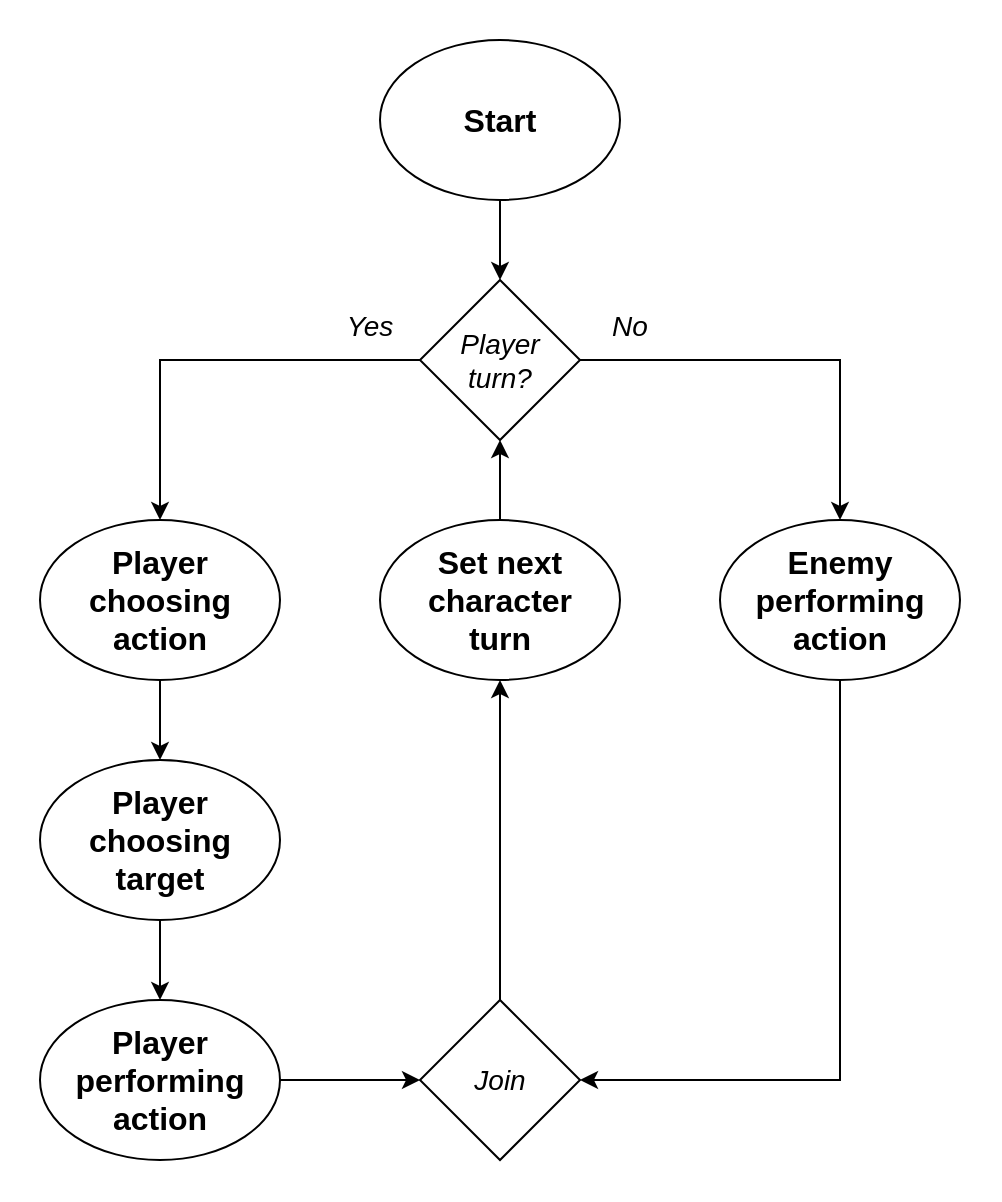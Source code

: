 <mxfile version="24.2.5" type="device">
  <diagram name="Strona-1" id="WV5fY4qdba5NKR6JygI2">
    <mxGraphModel dx="1114" dy="561" grid="1" gridSize="10" guides="1" tooltips="1" connect="1" arrows="1" fold="1" page="1" pageScale="1" pageWidth="500" pageHeight="600" math="0" shadow="0">
      <root>
        <mxCell id="0" />
        <mxCell id="1" parent="0" />
        <mxCell id="HyQWTcew4kLPAM3iltk3-51" value="" style="rounded=0;whiteSpace=wrap;html=1;strokeColor=none;" vertex="1" parent="1">
          <mxGeometry width="500" height="600" as="geometry" />
        </mxCell>
        <mxCell id="HyQWTcew4kLPAM3iltk3-7" value="" style="ellipse;whiteSpace=wrap;html=1;" vertex="1" parent="1">
          <mxGeometry x="190" y="20" width="120" height="80" as="geometry" />
        </mxCell>
        <mxCell id="HyQWTcew4kLPAM3iltk3-8" value="&lt;font style=&quot;font-size: 16px;&quot;&gt;&lt;b&gt;Start&lt;br&gt;&lt;/b&gt;&lt;/font&gt;" style="text;html=1;align=center;verticalAlign=middle;whiteSpace=wrap;rounded=0;" vertex="1" parent="1">
          <mxGeometry x="205" y="32.5" width="90" height="55" as="geometry" />
        </mxCell>
        <mxCell id="HyQWTcew4kLPAM3iltk3-9" value="" style="rhombus;whiteSpace=wrap;html=1;" vertex="1" parent="1">
          <mxGeometry x="210" y="140" width="80" height="80" as="geometry" />
        </mxCell>
        <mxCell id="HyQWTcew4kLPAM3iltk3-10" value="" style="endArrow=classic;html=1;rounded=0;exitX=0.5;exitY=1;exitDx=0;exitDy=0;entryX=0.5;entryY=0;entryDx=0;entryDy=0;" edge="1" parent="1" source="HyQWTcew4kLPAM3iltk3-7" target="HyQWTcew4kLPAM3iltk3-9">
          <mxGeometry width="50" height="50" relative="1" as="geometry">
            <mxPoint x="180" y="350" as="sourcePoint" />
            <mxPoint x="230" y="300" as="targetPoint" />
          </mxGeometry>
        </mxCell>
        <mxCell id="HyQWTcew4kLPAM3iltk3-15" value="" style="ellipse;whiteSpace=wrap;html=1;" vertex="1" parent="1">
          <mxGeometry x="20" y="260" width="120" height="80" as="geometry" />
        </mxCell>
        <mxCell id="HyQWTcew4kLPAM3iltk3-16" value="&lt;font style=&quot;font-size: 16px;&quot;&gt;&lt;b&gt;Player choosing action&lt;br&gt;&lt;/b&gt;&lt;/font&gt;" style="text;html=1;align=center;verticalAlign=middle;whiteSpace=wrap;rounded=0;" vertex="1" parent="1">
          <mxGeometry x="35" y="272.5" width="90" height="55" as="geometry" />
        </mxCell>
        <mxCell id="HyQWTcew4kLPAM3iltk3-17" value="" style="ellipse;whiteSpace=wrap;html=1;" vertex="1" parent="1">
          <mxGeometry x="20" y="380" width="120" height="80" as="geometry" />
        </mxCell>
        <mxCell id="HyQWTcew4kLPAM3iltk3-18" value="&lt;font style=&quot;font-size: 16px;&quot;&gt;&lt;b&gt;Player choosing target&lt;br&gt;&lt;/b&gt;&lt;/font&gt;" style="text;html=1;align=center;verticalAlign=middle;whiteSpace=wrap;rounded=0;" vertex="1" parent="1">
          <mxGeometry x="35" y="392.5" width="90" height="55" as="geometry" />
        </mxCell>
        <mxCell id="HyQWTcew4kLPAM3iltk3-19" value="" style="ellipse;whiteSpace=wrap;html=1;" vertex="1" parent="1">
          <mxGeometry x="20" y="500" width="120" height="80" as="geometry" />
        </mxCell>
        <mxCell id="HyQWTcew4kLPAM3iltk3-20" value="&lt;font style=&quot;font-size: 16px;&quot;&gt;&lt;b&gt;Player performing action&lt;br&gt;&lt;/b&gt;&lt;/font&gt;" style="text;html=1;align=center;verticalAlign=middle;whiteSpace=wrap;rounded=0;" vertex="1" parent="1">
          <mxGeometry x="35" y="512.5" width="90" height="55" as="geometry" />
        </mxCell>
        <mxCell id="HyQWTcew4kLPAM3iltk3-21" value="" style="endArrow=classic;html=1;rounded=0;exitX=0.5;exitY=1;exitDx=0;exitDy=0;entryX=0.5;entryY=0;entryDx=0;entryDy=0;" edge="1" parent="1" source="HyQWTcew4kLPAM3iltk3-15" target="HyQWTcew4kLPAM3iltk3-17">
          <mxGeometry width="50" height="50" relative="1" as="geometry">
            <mxPoint x="-140" y="290" as="sourcePoint" />
            <mxPoint x="-90" y="240" as="targetPoint" />
          </mxGeometry>
        </mxCell>
        <mxCell id="HyQWTcew4kLPAM3iltk3-22" value="" style="endArrow=classic;html=1;rounded=0;exitX=0.5;exitY=1;exitDx=0;exitDy=0;entryX=0.5;entryY=0;entryDx=0;entryDy=0;" edge="1" parent="1" source="HyQWTcew4kLPAM3iltk3-17" target="HyQWTcew4kLPAM3iltk3-19">
          <mxGeometry width="50" height="50" relative="1" as="geometry">
            <mxPoint x="-170" y="480" as="sourcePoint" />
            <mxPoint x="-120" y="430" as="targetPoint" />
          </mxGeometry>
        </mxCell>
        <mxCell id="HyQWTcew4kLPAM3iltk3-23" value="" style="ellipse;whiteSpace=wrap;html=1;" vertex="1" parent="1">
          <mxGeometry x="360" y="260" width="120" height="80" as="geometry" />
        </mxCell>
        <mxCell id="HyQWTcew4kLPAM3iltk3-24" value="&lt;font style=&quot;font-size: 16px;&quot;&gt;&lt;b&gt;Enemy performing action&lt;br&gt;&lt;/b&gt;&lt;/font&gt;" style="text;html=1;align=center;verticalAlign=middle;whiteSpace=wrap;rounded=0;" vertex="1" parent="1">
          <mxGeometry x="375" y="272.5" width="90" height="55" as="geometry" />
        </mxCell>
        <mxCell id="HyQWTcew4kLPAM3iltk3-31" value="" style="endArrow=classic;html=1;rounded=0;exitX=0;exitY=0.5;exitDx=0;exitDy=0;entryX=0.5;entryY=0;entryDx=0;entryDy=0;" edge="1" parent="1" source="HyQWTcew4kLPAM3iltk3-9" target="HyQWTcew4kLPAM3iltk3-15">
          <mxGeometry width="50" height="50" relative="1" as="geometry">
            <mxPoint x="30" y="210" as="sourcePoint" />
            <mxPoint x="80" y="160" as="targetPoint" />
            <Array as="points">
              <mxPoint x="80" y="180" />
            </Array>
          </mxGeometry>
        </mxCell>
        <mxCell id="HyQWTcew4kLPAM3iltk3-32" value="" style="endArrow=classic;html=1;rounded=0;exitX=1;exitY=0.5;exitDx=0;exitDy=0;entryX=0.5;entryY=0;entryDx=0;entryDy=0;" edge="1" parent="1" source="HyQWTcew4kLPAM3iltk3-9" target="HyQWTcew4kLPAM3iltk3-23">
          <mxGeometry width="50" height="50" relative="1" as="geometry">
            <mxPoint x="370" y="220" as="sourcePoint" />
            <mxPoint x="420" y="170" as="targetPoint" />
            <Array as="points">
              <mxPoint x="420" y="180" />
            </Array>
          </mxGeometry>
        </mxCell>
        <mxCell id="HyQWTcew4kLPAM3iltk3-33" value="&lt;font style=&quot;font-size: 14px;&quot;&gt;&lt;i&gt;Player turn?&lt;/i&gt;&lt;/font&gt;" style="text;html=1;align=center;verticalAlign=middle;whiteSpace=wrap;rounded=0;" vertex="1" parent="1">
          <mxGeometry x="220" y="162.5" width="60" height="35" as="geometry" />
        </mxCell>
        <mxCell id="HyQWTcew4kLPAM3iltk3-34" value="&lt;font size=&quot;1&quot;&gt;&lt;i style=&quot;font-size: 14px;&quot;&gt;Yes&lt;/i&gt;&lt;/font&gt;" style="text;html=1;align=center;verticalAlign=middle;whiteSpace=wrap;rounded=0;" vertex="1" parent="1">
          <mxGeometry x="165" y="150" width="40" height="25" as="geometry" />
        </mxCell>
        <mxCell id="HyQWTcew4kLPAM3iltk3-36" value="&lt;font size=&quot;1&quot;&gt;&lt;i style=&quot;font-size: 14px;&quot;&gt;No&lt;/i&gt;&lt;/font&gt;" style="text;html=1;align=center;verticalAlign=middle;whiteSpace=wrap;rounded=0;" vertex="1" parent="1">
          <mxGeometry x="295" y="150" width="40" height="25" as="geometry" />
        </mxCell>
        <mxCell id="HyQWTcew4kLPAM3iltk3-39" value="" style="ellipse;whiteSpace=wrap;html=1;" vertex="1" parent="1">
          <mxGeometry x="190" y="260" width="120" height="80" as="geometry" />
        </mxCell>
        <mxCell id="HyQWTcew4kLPAM3iltk3-40" value="&lt;font style=&quot;font-size: 16px;&quot;&gt;&lt;b&gt;Set next character turn&lt;br&gt;&lt;/b&gt;&lt;/font&gt;" style="text;html=1;align=center;verticalAlign=middle;whiteSpace=wrap;rounded=0;" vertex="1" parent="1">
          <mxGeometry x="205" y="272.5" width="90" height="55" as="geometry" />
        </mxCell>
        <mxCell id="HyQWTcew4kLPAM3iltk3-41" value="" style="endArrow=classic;html=1;rounded=0;exitX=0.5;exitY=0;exitDx=0;exitDy=0;entryX=0.5;entryY=1;entryDx=0;entryDy=0;" edge="1" parent="1" source="HyQWTcew4kLPAM3iltk3-39" target="HyQWTcew4kLPAM3iltk3-9">
          <mxGeometry width="50" height="50" relative="1" as="geometry">
            <mxPoint x="330" y="250" as="sourcePoint" />
            <mxPoint x="380" y="200" as="targetPoint" />
          </mxGeometry>
        </mxCell>
        <mxCell id="HyQWTcew4kLPAM3iltk3-46" value="" style="rhombus;whiteSpace=wrap;html=1;" vertex="1" parent="1">
          <mxGeometry x="210" y="500" width="80" height="80" as="geometry" />
        </mxCell>
        <mxCell id="HyQWTcew4kLPAM3iltk3-47" value="" style="endArrow=classic;html=1;rounded=0;exitX=1;exitY=0.5;exitDx=0;exitDy=0;entryX=0;entryY=0.5;entryDx=0;entryDy=0;" edge="1" parent="1" source="HyQWTcew4kLPAM3iltk3-19" target="HyQWTcew4kLPAM3iltk3-46">
          <mxGeometry width="50" height="50" relative="1" as="geometry">
            <mxPoint x="200" y="490" as="sourcePoint" />
            <mxPoint x="250" y="440" as="targetPoint" />
          </mxGeometry>
        </mxCell>
        <mxCell id="HyQWTcew4kLPAM3iltk3-48" value="" style="endArrow=classic;html=1;rounded=0;exitX=0.5;exitY=0;exitDx=0;exitDy=0;entryX=0.5;entryY=1;entryDx=0;entryDy=0;" edge="1" parent="1" source="HyQWTcew4kLPAM3iltk3-46" target="HyQWTcew4kLPAM3iltk3-39">
          <mxGeometry width="50" height="50" relative="1" as="geometry">
            <mxPoint x="220" y="490" as="sourcePoint" />
            <mxPoint x="270" y="440" as="targetPoint" />
          </mxGeometry>
        </mxCell>
        <mxCell id="HyQWTcew4kLPAM3iltk3-49" value="" style="endArrow=classic;html=1;rounded=0;exitX=0.5;exitY=1;exitDx=0;exitDy=0;entryX=1;entryY=0.5;entryDx=0;entryDy=0;" edge="1" parent="1" source="HyQWTcew4kLPAM3iltk3-23" target="HyQWTcew4kLPAM3iltk3-46">
          <mxGeometry width="50" height="50" relative="1" as="geometry">
            <mxPoint x="380" y="520" as="sourcePoint" />
            <mxPoint x="430" y="470" as="targetPoint" />
            <Array as="points">
              <mxPoint x="420" y="540" />
            </Array>
          </mxGeometry>
        </mxCell>
        <mxCell id="HyQWTcew4kLPAM3iltk3-50" value="&lt;font style=&quot;font-size: 14px;&quot;&gt;&lt;i&gt;Join&lt;br&gt;&lt;/i&gt;&lt;/font&gt;" style="text;html=1;align=center;verticalAlign=middle;whiteSpace=wrap;rounded=0;" vertex="1" parent="1">
          <mxGeometry x="220" y="522.5" width="60" height="35" as="geometry" />
        </mxCell>
      </root>
    </mxGraphModel>
  </diagram>
</mxfile>
